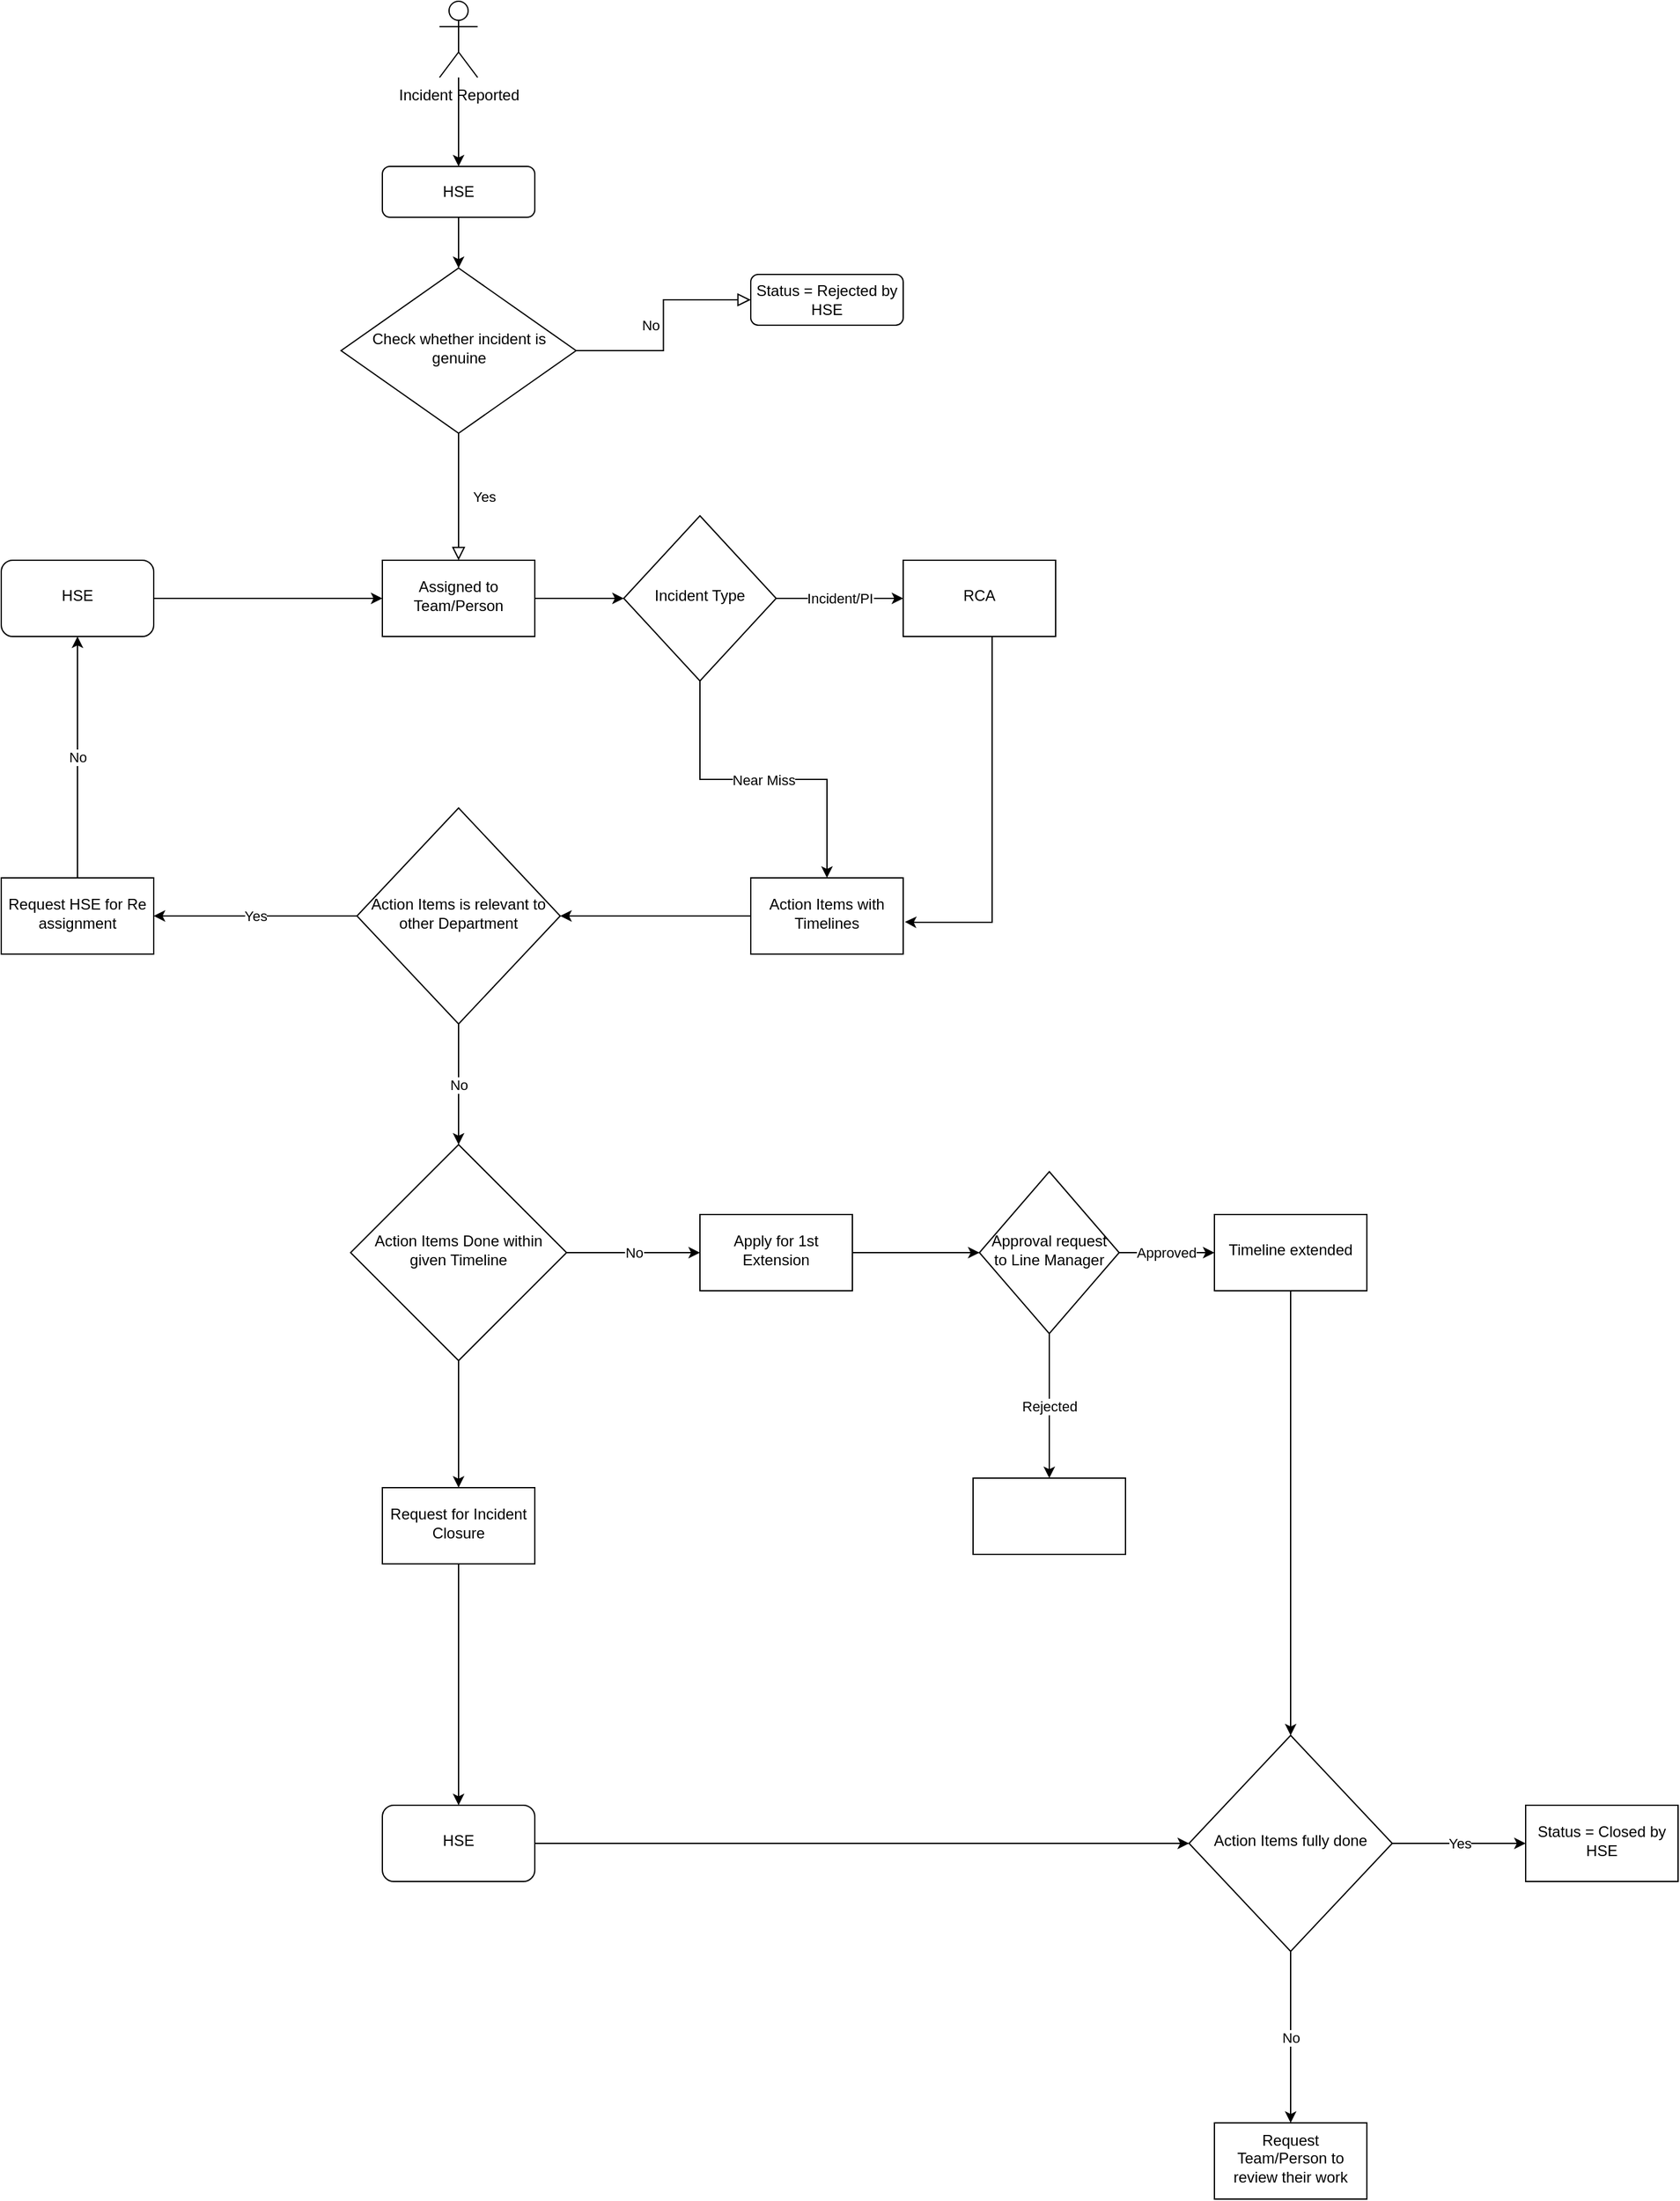 <mxfile version="20.5.3" type="github">
  <diagram id="C5RBs43oDa-KdzZeNtuy" name="Page-1">
    <mxGraphModel dx="2605" dy="953" grid="1" gridSize="10" guides="1" tooltips="1" connect="1" arrows="1" fold="1" page="1" pageScale="1" pageWidth="827" pageHeight="1169" math="0" shadow="0">
      <root>
        <mxCell id="WIyWlLk6GJQsqaUBKTNV-0" />
        <mxCell id="WIyWlLk6GJQsqaUBKTNV-1" parent="WIyWlLk6GJQsqaUBKTNV-0" />
        <mxCell id="WIyWlLk6GJQsqaUBKTNV-5" value="No" style="edgeStyle=orthogonalEdgeStyle;rounded=0;html=1;jettySize=auto;orthogonalLoop=1;fontSize=11;endArrow=block;endFill=0;endSize=8;strokeWidth=1;shadow=0;labelBackgroundColor=none;" parent="WIyWlLk6GJQsqaUBKTNV-1" source="WIyWlLk6GJQsqaUBKTNV-6" target="WIyWlLk6GJQsqaUBKTNV-7" edge="1">
          <mxGeometry y="10" relative="1" as="geometry">
            <mxPoint as="offset" />
          </mxGeometry>
        </mxCell>
        <mxCell id="WIyWlLk6GJQsqaUBKTNV-6" value="Check whether incident is genuine" style="rhombus;whiteSpace=wrap;html=1;shadow=0;fontFamily=Helvetica;fontSize=12;align=center;strokeWidth=1;spacing=6;spacingTop=-4;" parent="WIyWlLk6GJQsqaUBKTNV-1" vertex="1">
          <mxGeometry x="127.5" y="240" width="185" height="130" as="geometry" />
        </mxCell>
        <mxCell id="WIyWlLk6GJQsqaUBKTNV-7" value="Status = Rejected by HSE" style="rounded=1;whiteSpace=wrap;html=1;fontSize=12;glass=0;strokeWidth=1;shadow=0;" parent="WIyWlLk6GJQsqaUBKTNV-1" vertex="1">
          <mxGeometry x="450" y="245" width="120" height="40" as="geometry" />
        </mxCell>
        <mxCell id="P60irAPzrOkwS6y5Jbcz-9" value="Yes" style="rounded=0;html=1;jettySize=auto;orthogonalLoop=1;fontSize=11;endArrow=block;endFill=0;endSize=8;strokeWidth=1;shadow=0;labelBackgroundColor=none;edgeStyle=orthogonalEdgeStyle;entryX=0.5;entryY=0;entryDx=0;entryDy=0;" parent="WIyWlLk6GJQsqaUBKTNV-1" target="P60irAPzrOkwS6y5Jbcz-10" edge="1">
          <mxGeometry y="20" relative="1" as="geometry">
            <mxPoint as="offset" />
            <mxPoint x="220" y="370" as="sourcePoint" />
            <mxPoint x="219.71" y="460.053" as="targetPoint" />
            <Array as="points">
              <mxPoint x="220" y="420" />
            </Array>
          </mxGeometry>
        </mxCell>
        <mxCell id="P60irAPzrOkwS6y5Jbcz-22" value="" style="edgeStyle=orthogonalEdgeStyle;rounded=0;orthogonalLoop=1;jettySize=auto;html=1;strokeColor=default;" parent="WIyWlLk6GJQsqaUBKTNV-1" source="P60irAPzrOkwS6y5Jbcz-10" target="P60irAPzrOkwS6y5Jbcz-21" edge="1">
          <mxGeometry relative="1" as="geometry" />
        </mxCell>
        <mxCell id="P60irAPzrOkwS6y5Jbcz-10" value="Assigned to Team/Person" style="whiteSpace=wrap;html=1;shadow=0;strokeWidth=1;spacing=6;spacingTop=-4;" parent="WIyWlLk6GJQsqaUBKTNV-1" vertex="1">
          <mxGeometry x="160" y="470" width="120" height="60" as="geometry" />
        </mxCell>
        <mxCell id="P60irAPzrOkwS6y5Jbcz-15" style="edgeStyle=orthogonalEdgeStyle;rounded=0;orthogonalLoop=1;jettySize=auto;html=1;entryX=0.5;entryY=0;entryDx=0;entryDy=0;strokeColor=default;" parent="WIyWlLk6GJQsqaUBKTNV-1" source="P60irAPzrOkwS6y5Jbcz-12" target="P60irAPzrOkwS6y5Jbcz-13" edge="1">
          <mxGeometry relative="1" as="geometry" />
        </mxCell>
        <mxCell id="P60irAPzrOkwS6y5Jbcz-12" value="Incident Reported" style="shape=umlActor;verticalLabelPosition=bottom;verticalAlign=top;html=1;outlineConnect=0;" parent="WIyWlLk6GJQsqaUBKTNV-1" vertex="1">
          <mxGeometry x="205" y="30" width="30" height="60" as="geometry" />
        </mxCell>
        <mxCell id="P60irAPzrOkwS6y5Jbcz-16" style="edgeStyle=orthogonalEdgeStyle;rounded=0;orthogonalLoop=1;jettySize=auto;html=1;strokeColor=default;entryX=0.5;entryY=0;entryDx=0;entryDy=0;" parent="WIyWlLk6GJQsqaUBKTNV-1" source="P60irAPzrOkwS6y5Jbcz-13" target="WIyWlLk6GJQsqaUBKTNV-6" edge="1">
          <mxGeometry relative="1" as="geometry">
            <mxPoint x="220" y="230" as="targetPoint" />
          </mxGeometry>
        </mxCell>
        <mxCell id="P60irAPzrOkwS6y5Jbcz-13" value="HSE" style="rounded=1;whiteSpace=wrap;html=1;fontSize=12;glass=0;strokeWidth=1;shadow=0;" parent="WIyWlLk6GJQsqaUBKTNV-1" vertex="1">
          <mxGeometry x="160" y="160" width="120" height="40" as="geometry" />
        </mxCell>
        <mxCell id="P60irAPzrOkwS6y5Jbcz-24" value="Incident/PI" style="edgeStyle=orthogonalEdgeStyle;rounded=0;orthogonalLoop=1;jettySize=auto;html=1;strokeColor=default;" parent="WIyWlLk6GJQsqaUBKTNV-1" source="P60irAPzrOkwS6y5Jbcz-21" target="P60irAPzrOkwS6y5Jbcz-23" edge="1">
          <mxGeometry relative="1" as="geometry" />
        </mxCell>
        <mxCell id="P60irAPzrOkwS6y5Jbcz-26" value="Near Miss" style="edgeStyle=orthogonalEdgeStyle;rounded=0;orthogonalLoop=1;jettySize=auto;html=1;strokeColor=default;" parent="WIyWlLk6GJQsqaUBKTNV-1" source="P60irAPzrOkwS6y5Jbcz-21" target="P60irAPzrOkwS6y5Jbcz-25" edge="1">
          <mxGeometry relative="1" as="geometry" />
        </mxCell>
        <mxCell id="P60irAPzrOkwS6y5Jbcz-21" value="Incident Type" style="rhombus;whiteSpace=wrap;html=1;shadow=0;strokeWidth=1;spacing=6;spacingTop=-4;" parent="WIyWlLk6GJQsqaUBKTNV-1" vertex="1">
          <mxGeometry x="350" y="435" width="120" height="130" as="geometry" />
        </mxCell>
        <mxCell id="P60irAPzrOkwS6y5Jbcz-27" style="edgeStyle=orthogonalEdgeStyle;rounded=0;orthogonalLoop=1;jettySize=auto;html=1;strokeColor=default;entryX=1.011;entryY=0.578;entryDx=0;entryDy=0;entryPerimeter=0;" parent="WIyWlLk6GJQsqaUBKTNV-1" source="P60irAPzrOkwS6y5Jbcz-23" target="P60irAPzrOkwS6y5Jbcz-25" edge="1">
          <mxGeometry relative="1" as="geometry">
            <mxPoint x="580" y="760" as="targetPoint" />
            <Array as="points">
              <mxPoint x="640" y="755" />
              <mxPoint x="580" y="755" />
            </Array>
          </mxGeometry>
        </mxCell>
        <mxCell id="P60irAPzrOkwS6y5Jbcz-23" value="RCA" style="whiteSpace=wrap;html=1;shadow=0;strokeWidth=1;spacing=6;spacingTop=-4;" parent="WIyWlLk6GJQsqaUBKTNV-1" vertex="1">
          <mxGeometry x="570" y="470" width="120" height="60" as="geometry" />
        </mxCell>
        <mxCell id="P60irAPzrOkwS6y5Jbcz-30" value="" style="edgeStyle=orthogonalEdgeStyle;rounded=0;orthogonalLoop=1;jettySize=auto;html=1;strokeColor=default;" parent="WIyWlLk6GJQsqaUBKTNV-1" source="P60irAPzrOkwS6y5Jbcz-25" target="P60irAPzrOkwS6y5Jbcz-29" edge="1">
          <mxGeometry relative="1" as="geometry" />
        </mxCell>
        <mxCell id="P60irAPzrOkwS6y5Jbcz-25" value="Action Items with Timelines" style="whiteSpace=wrap;html=1;shadow=0;strokeWidth=1;spacing=6;spacingTop=-4;" parent="WIyWlLk6GJQsqaUBKTNV-1" vertex="1">
          <mxGeometry x="450" y="720" width="120" height="60" as="geometry" />
        </mxCell>
        <mxCell id="P60irAPzrOkwS6y5Jbcz-34" value="No" style="edgeStyle=orthogonalEdgeStyle;rounded=0;orthogonalLoop=1;jettySize=auto;html=1;strokeColor=default;" parent="WIyWlLk6GJQsqaUBKTNV-1" source="P60irAPzrOkwS6y5Jbcz-29" target="P60irAPzrOkwS6y5Jbcz-33" edge="1">
          <mxGeometry relative="1" as="geometry" />
        </mxCell>
        <mxCell id="P60irAPzrOkwS6y5Jbcz-68" value="Yes" style="edgeStyle=orthogonalEdgeStyle;rounded=0;orthogonalLoop=1;jettySize=auto;html=1;strokeColor=default;" parent="WIyWlLk6GJQsqaUBKTNV-1" source="P60irAPzrOkwS6y5Jbcz-29" target="P60irAPzrOkwS6y5Jbcz-67" edge="1">
          <mxGeometry relative="1" as="geometry" />
        </mxCell>
        <mxCell id="P60irAPzrOkwS6y5Jbcz-29" value="Action Items is relevant to other Department" style="rhombus;whiteSpace=wrap;html=1;shadow=0;strokeWidth=1;spacing=6;spacingTop=-4;" parent="WIyWlLk6GJQsqaUBKTNV-1" vertex="1">
          <mxGeometry x="140" y="665" width="160" height="170" as="geometry" />
        </mxCell>
        <mxCell id="P60irAPzrOkwS6y5Jbcz-36" value="No" style="edgeStyle=orthogonalEdgeStyle;rounded=0;orthogonalLoop=1;jettySize=auto;html=1;strokeColor=default;" parent="WIyWlLk6GJQsqaUBKTNV-1" source="P60irAPzrOkwS6y5Jbcz-33" target="P60irAPzrOkwS6y5Jbcz-35" edge="1">
          <mxGeometry relative="1" as="geometry" />
        </mxCell>
        <mxCell id="P60irAPzrOkwS6y5Jbcz-40" value="" style="edgeStyle=orthogonalEdgeStyle;rounded=0;orthogonalLoop=1;jettySize=auto;html=1;strokeColor=default;" parent="WIyWlLk6GJQsqaUBKTNV-1" source="P60irAPzrOkwS6y5Jbcz-33" target="P60irAPzrOkwS6y5Jbcz-39" edge="1">
          <mxGeometry relative="1" as="geometry" />
        </mxCell>
        <mxCell id="P60irAPzrOkwS6y5Jbcz-33" value="Action Items Done within given Timeline" style="rhombus;whiteSpace=wrap;html=1;shadow=0;strokeWidth=1;spacing=6;spacingTop=-4;" parent="WIyWlLk6GJQsqaUBKTNV-1" vertex="1">
          <mxGeometry x="135" y="930" width="170" height="170" as="geometry" />
        </mxCell>
        <mxCell id="P60irAPzrOkwS6y5Jbcz-38" value="" style="edgeStyle=orthogonalEdgeStyle;rounded=0;orthogonalLoop=1;jettySize=auto;html=1;strokeColor=default;" parent="WIyWlLk6GJQsqaUBKTNV-1" source="P60irAPzrOkwS6y5Jbcz-35" target="P60irAPzrOkwS6y5Jbcz-37" edge="1">
          <mxGeometry relative="1" as="geometry" />
        </mxCell>
        <mxCell id="P60irAPzrOkwS6y5Jbcz-35" value="Apply for 1st Extension" style="whiteSpace=wrap;html=1;shadow=0;strokeWidth=1;spacing=6;spacingTop=-4;" parent="WIyWlLk6GJQsqaUBKTNV-1" vertex="1">
          <mxGeometry x="410" y="985" width="120" height="60" as="geometry" />
        </mxCell>
        <mxCell id="P60irAPzrOkwS6y5Jbcz-42" value="Approved" style="edgeStyle=orthogonalEdgeStyle;rounded=0;orthogonalLoop=1;jettySize=auto;html=1;strokeColor=default;" parent="WIyWlLk6GJQsqaUBKTNV-1" source="P60irAPzrOkwS6y5Jbcz-37" target="P60irAPzrOkwS6y5Jbcz-41" edge="1">
          <mxGeometry relative="1" as="geometry" />
        </mxCell>
        <mxCell id="P60irAPzrOkwS6y5Jbcz-44" value="Rejected" style="edgeStyle=orthogonalEdgeStyle;rounded=0;orthogonalLoop=1;jettySize=auto;html=1;strokeColor=default;" parent="WIyWlLk6GJQsqaUBKTNV-1" source="P60irAPzrOkwS6y5Jbcz-37" target="P60irAPzrOkwS6y5Jbcz-43" edge="1">
          <mxGeometry relative="1" as="geometry" />
        </mxCell>
        <mxCell id="P60irAPzrOkwS6y5Jbcz-37" value="Approval request to Line Manager" style="rhombus;whiteSpace=wrap;html=1;shadow=0;strokeWidth=1;spacing=6;spacingTop=-4;" parent="WIyWlLk6GJQsqaUBKTNV-1" vertex="1">
          <mxGeometry x="630" y="951.25" width="110" height="127.5" as="geometry" />
        </mxCell>
        <mxCell id="P60irAPzrOkwS6y5Jbcz-46" value="" style="edgeStyle=orthogonalEdgeStyle;rounded=0;orthogonalLoop=1;jettySize=auto;html=1;strokeColor=default;" parent="WIyWlLk6GJQsqaUBKTNV-1" source="P60irAPzrOkwS6y5Jbcz-39" target="P60irAPzrOkwS6y5Jbcz-45" edge="1">
          <mxGeometry relative="1" as="geometry" />
        </mxCell>
        <mxCell id="P60irAPzrOkwS6y5Jbcz-39" value="Request for Incident Closure" style="whiteSpace=wrap;html=1;shadow=0;strokeWidth=1;spacing=6;spacingTop=-4;" parent="WIyWlLk6GJQsqaUBKTNV-1" vertex="1">
          <mxGeometry x="160" y="1200" width="120" height="60" as="geometry" />
        </mxCell>
        <mxCell id="P60irAPzrOkwS6y5Jbcz-41" value="Timeline extended" style="whiteSpace=wrap;html=1;shadow=0;strokeWidth=1;spacing=6;spacingTop=-4;" parent="WIyWlLk6GJQsqaUBKTNV-1" vertex="1">
          <mxGeometry x="815" y="985" width="120" height="60" as="geometry" />
        </mxCell>
        <mxCell id="P60irAPzrOkwS6y5Jbcz-43" value="" style="whiteSpace=wrap;html=1;shadow=0;strokeWidth=1;spacing=6;spacingTop=-4;" parent="WIyWlLk6GJQsqaUBKTNV-1" vertex="1">
          <mxGeometry x="625" y="1192.5" width="120" height="60" as="geometry" />
        </mxCell>
        <mxCell id="P60irAPzrOkwS6y5Jbcz-45" value="HSE" style="rounded=1;whiteSpace=wrap;html=1;shadow=0;strokeWidth=1;spacing=6;spacingTop=-4;" parent="WIyWlLk6GJQsqaUBKTNV-1" vertex="1">
          <mxGeometry x="160" y="1450" width="120" height="60" as="geometry" />
        </mxCell>
        <mxCell id="P60irAPzrOkwS6y5Jbcz-52" value="Status = Closed by HSE" style="whiteSpace=wrap;html=1;shadow=0;strokeWidth=1;spacing=6;spacingTop=-4;" parent="WIyWlLk6GJQsqaUBKTNV-1" vertex="1">
          <mxGeometry x="1060" y="1450" width="120" height="60" as="geometry" />
        </mxCell>
        <mxCell id="P60irAPzrOkwS6y5Jbcz-59" value="No" style="edgeStyle=orthogonalEdgeStyle;rounded=0;orthogonalLoop=1;jettySize=auto;html=1;strokeColor=default;" parent="WIyWlLk6GJQsqaUBKTNV-1" source="P60irAPzrOkwS6y5Jbcz-53" target="P60irAPzrOkwS6y5Jbcz-58" edge="1">
          <mxGeometry relative="1" as="geometry" />
        </mxCell>
        <mxCell id="P60irAPzrOkwS6y5Jbcz-53" value="Action Items fully done" style="rhombus;whiteSpace=wrap;html=1;shadow=0;strokeWidth=1;spacing=6;spacingTop=-4;" parent="WIyWlLk6GJQsqaUBKTNV-1" vertex="1">
          <mxGeometry x="795" y="1395" width="160" height="170" as="geometry" />
        </mxCell>
        <mxCell id="P60irAPzrOkwS6y5Jbcz-55" value="" style="endArrow=classic;html=1;rounded=0;strokeColor=default;entryX=0;entryY=0.5;entryDx=0;entryDy=0;exitX=1;exitY=0.5;exitDx=0;exitDy=0;" parent="WIyWlLk6GJQsqaUBKTNV-1" source="P60irAPzrOkwS6y5Jbcz-45" target="P60irAPzrOkwS6y5Jbcz-53" edge="1">
          <mxGeometry width="50" height="50" relative="1" as="geometry">
            <mxPoint x="280" y="1375" as="sourcePoint" />
            <mxPoint x="380" y="1380" as="targetPoint" />
          </mxGeometry>
        </mxCell>
        <mxCell id="P60irAPzrOkwS6y5Jbcz-56" value="Yes" style="endArrow=classic;html=1;rounded=0;strokeColor=default;exitX=1;exitY=0.5;exitDx=0;exitDy=0;" parent="WIyWlLk6GJQsqaUBKTNV-1" source="P60irAPzrOkwS6y5Jbcz-53" target="P60irAPzrOkwS6y5Jbcz-52" edge="1">
          <mxGeometry width="50" height="50" relative="1" as="geometry">
            <mxPoint x="550" y="1374.5" as="sourcePoint" />
            <mxPoint x="660" y="1374.5" as="targetPoint" />
          </mxGeometry>
        </mxCell>
        <mxCell id="P60irAPzrOkwS6y5Jbcz-58" value="Request Team/Person to review their work" style="whiteSpace=wrap;html=1;shadow=0;strokeWidth=1;spacing=6;spacingTop=-4;" parent="WIyWlLk6GJQsqaUBKTNV-1" vertex="1">
          <mxGeometry x="815" y="1700" width="120" height="60" as="geometry" />
        </mxCell>
        <mxCell id="P60irAPzrOkwS6y5Jbcz-67" value="Request HSE for Re assignment" style="whiteSpace=wrap;html=1;shadow=0;strokeWidth=1;spacing=6;spacingTop=-4;" parent="WIyWlLk6GJQsqaUBKTNV-1" vertex="1">
          <mxGeometry x="-140" y="720" width="120" height="60" as="geometry" />
        </mxCell>
        <mxCell id="P60irAPzrOkwS6y5Jbcz-69" value="HSE" style="rounded=1;whiteSpace=wrap;html=1;shadow=0;strokeWidth=1;spacing=6;spacingTop=-4;" parent="WIyWlLk6GJQsqaUBKTNV-1" vertex="1">
          <mxGeometry x="-140" y="470" width="120" height="60" as="geometry" />
        </mxCell>
        <mxCell id="P60irAPzrOkwS6y5Jbcz-71" value="No" style="endArrow=classic;html=1;rounded=0;strokeColor=default;entryX=0.5;entryY=1;entryDx=0;entryDy=0;" parent="WIyWlLk6GJQsqaUBKTNV-1" target="P60irAPzrOkwS6y5Jbcz-69" edge="1">
          <mxGeometry width="50" height="50" relative="1" as="geometry">
            <mxPoint x="-80" y="720" as="sourcePoint" />
            <mxPoint x="-80" y="640" as="targetPoint" />
          </mxGeometry>
        </mxCell>
        <mxCell id="P60irAPzrOkwS6y5Jbcz-74" value="" style="endArrow=classic;html=1;rounded=0;strokeColor=default;exitX=1;exitY=0.5;exitDx=0;exitDy=0;" parent="WIyWlLk6GJQsqaUBKTNV-1" source="P60irAPzrOkwS6y5Jbcz-69" target="P60irAPzrOkwS6y5Jbcz-10" edge="1">
          <mxGeometry width="50" height="50" relative="1" as="geometry">
            <mxPoint x="-10" y="510" as="sourcePoint" />
            <mxPoint x="40" y="460" as="targetPoint" />
          </mxGeometry>
        </mxCell>
        <mxCell id="P60irAPzrOkwS6y5Jbcz-75" value="" style="endArrow=classic;html=1;rounded=0;strokeColor=default;exitX=0.5;exitY=1;exitDx=0;exitDy=0;entryX=0.5;entryY=0;entryDx=0;entryDy=0;" parent="WIyWlLk6GJQsqaUBKTNV-1" source="P60irAPzrOkwS6y5Jbcz-41" target="P60irAPzrOkwS6y5Jbcz-53" edge="1">
          <mxGeometry width="50" height="50" relative="1" as="geometry">
            <mxPoint x="870" y="1150" as="sourcePoint" />
            <mxPoint x="920" y="1100" as="targetPoint" />
          </mxGeometry>
        </mxCell>
      </root>
    </mxGraphModel>
  </diagram>
</mxfile>
